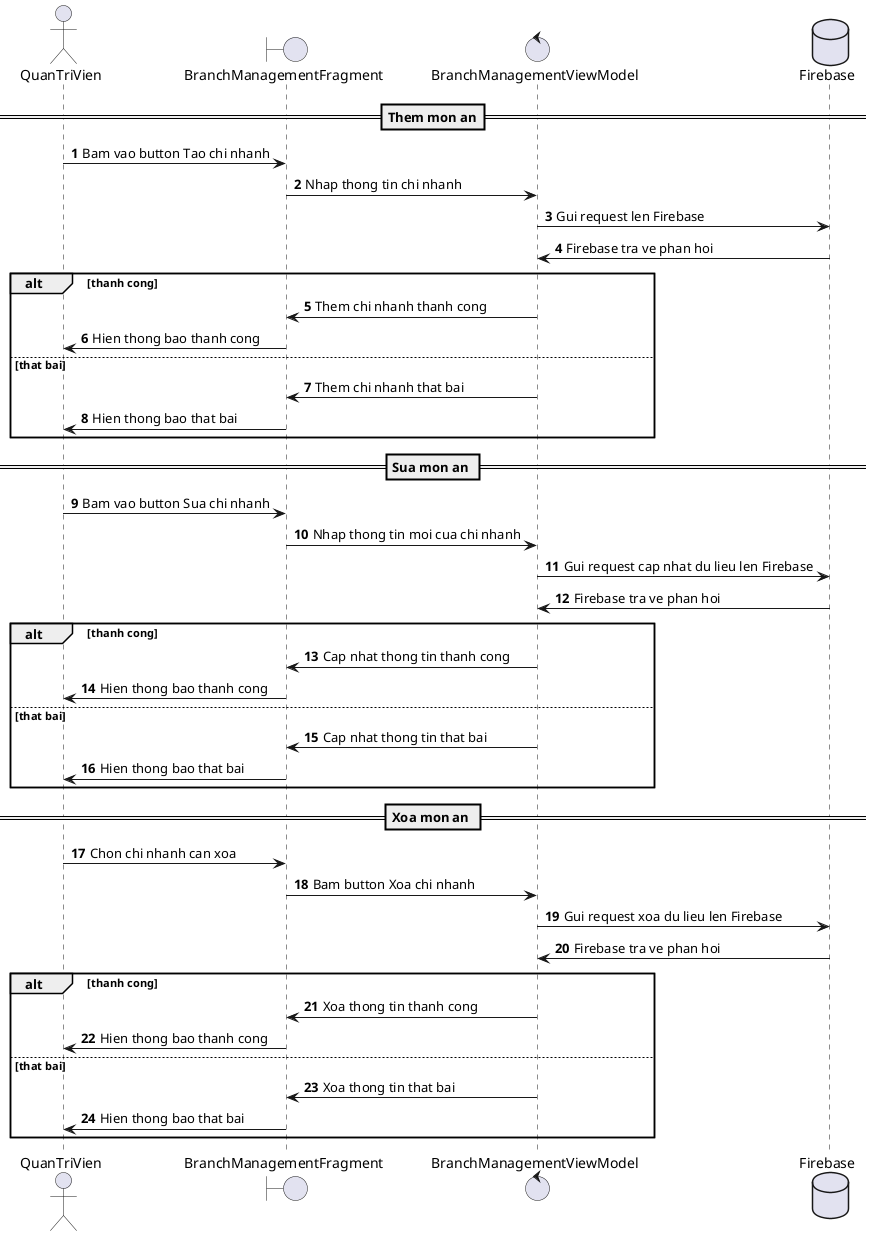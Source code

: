@startuml
'https://plantuml.com/sequence-diagram

autonumber

Actor QuanTriVien as nv
Boundary BranchManagementFragment as fragment
Control BranchManagementViewModel as viewModel
Database Firebase as firebase

==Them mon an==
nv -> fragment : Bam vao button Tao chi nhanh
fragment -> viewModel: Nhap thong tin chi nhanh
viewModel -> firebase: Gui request len Firebase
firebase -> viewModel: Firebase tra ve phan hoi
alt thanh cong
    viewModel -> fragment: Them chi nhanh thanh cong
    fragment -> nv: Hien thong bao thanh cong
else that bai
    viewModel -> fragment: Them chi nhanh that bai
       fragment -> nv: Hien thong bao that bai
end


==Sua mon an ==
nv -> fragment : Bam vao button Sua chi nhanh
fragment -> viewModel: Nhap thong tin moi cua chi nhanh
viewModel -> firebase: Gui request cap nhat du lieu len Firebase
firebase -> viewModel: Firebase tra ve phan hoi
alt thanh cong
    viewModel -> fragment: Cap nhat thong tin thanh cong
    fragment -> nv: Hien thong bao thanh cong
else that bai
    viewModel -> fragment: Cap nhat thong tin that bai
       fragment -> nv: Hien thong bao that bai
end

==Xoa mon an ==
nv -> fragment : Chon chi nhanh can xoa
fragment -> viewModel: Bam button Xoa chi nhanh
viewModel -> firebase: Gui request xoa du lieu len Firebase
firebase -> viewModel: Firebase tra ve phan hoi
alt thanh cong
    viewModel -> fragment: Xoa thong tin thanh cong
    fragment -> nv: Hien thong bao thanh cong
else that bai
    viewModel -> fragment: Xoa thong tin that bai
       fragment -> nv: Hien thong bao that bai
end
@enduml
